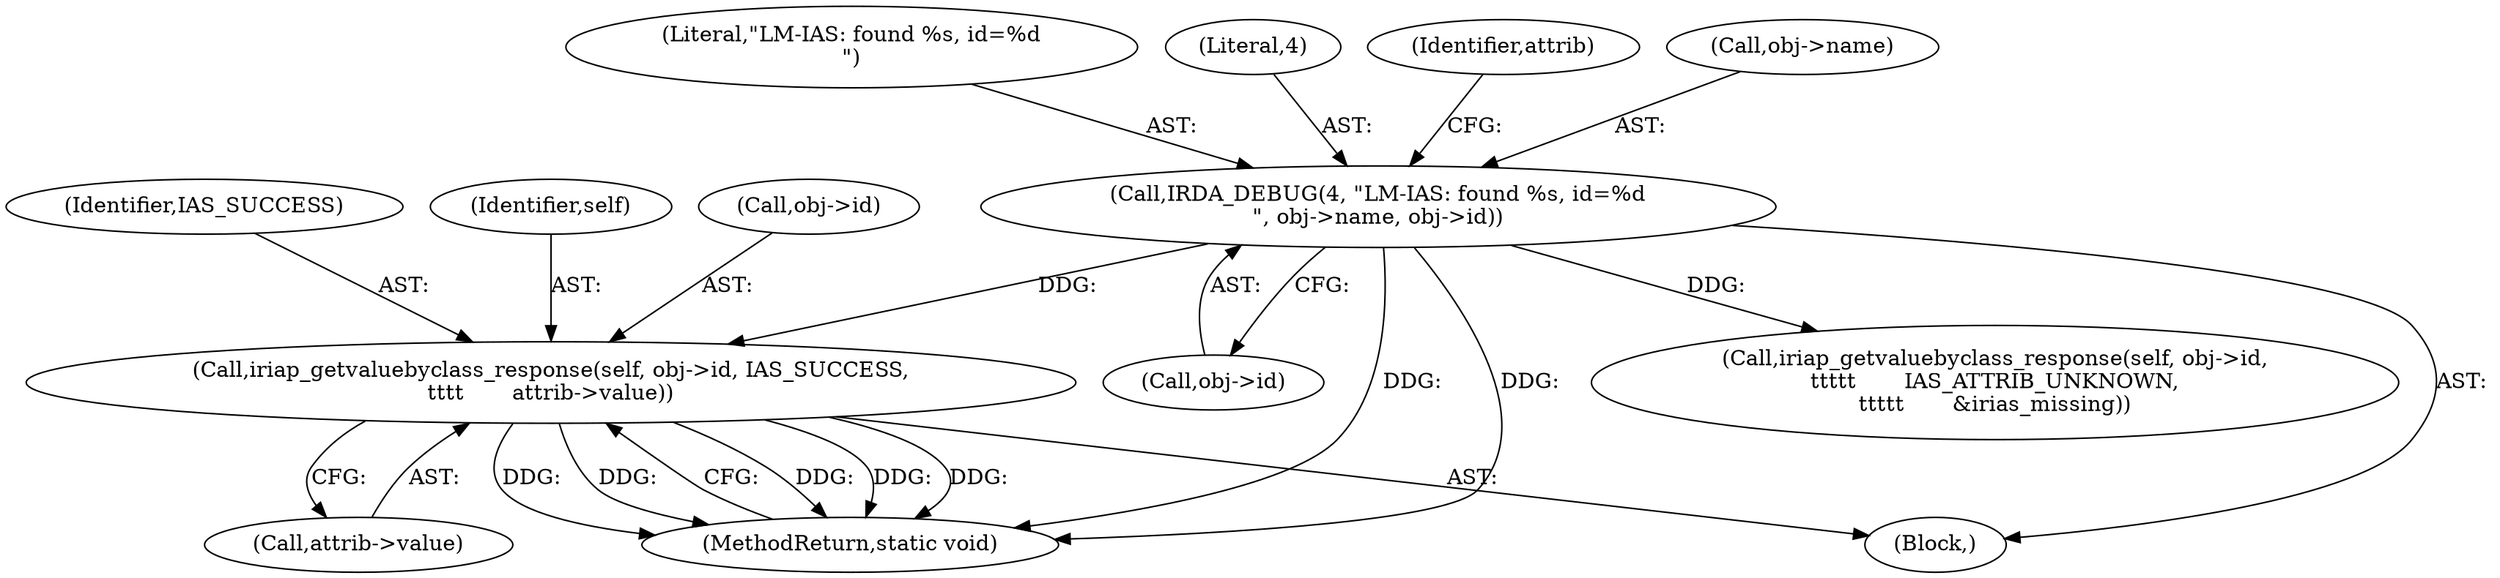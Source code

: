 digraph "0_linux_d370af0ef7951188daeb15bae75db7ba57c67846@pointer" {
"1000229" [label="(Call,iriap_getvaluebyclass_response(self, obj->id, IAS_SUCCESS,\n\t\t\t\t       attrib->value))"];
"1000197" [label="(Call,IRDA_DEBUG(4, \"LM-IAS: found %s, id=%d\n\", obj->name, obj->id))"];
"1000229" [label="(Call,iriap_getvaluebyclass_response(self, obj->id, IAS_SUCCESS,\n\t\t\t\t       attrib->value))"];
"1000238" [label="(MethodReturn,static void)"];
"1000203" [label="(Call,obj->id)"];
"1000199" [label="(Literal,\"LM-IAS: found %s, id=%d\n\")"];
"1000230" [label="(Identifier,self)"];
"1000106" [label="(Block,)"];
"1000198" [label="(Literal,4)"];
"1000235" [label="(Call,attrib->value)"];
"1000231" [label="(Call,obj->id)"];
"1000220" [label="(Call,iriap_getvaluebyclass_response(self, obj->id,\n\t\t\t\t\t       IAS_ATTRIB_UNKNOWN,\n\t\t\t\t\t       &irias_missing))"];
"1000234" [label="(Identifier,IAS_SUCCESS)"];
"1000207" [label="(Identifier,attrib)"];
"1000200" [label="(Call,obj->name)"];
"1000197" [label="(Call,IRDA_DEBUG(4, \"LM-IAS: found %s, id=%d\n\", obj->name, obj->id))"];
"1000229" -> "1000106"  [label="AST: "];
"1000229" -> "1000235"  [label="CFG: "];
"1000230" -> "1000229"  [label="AST: "];
"1000231" -> "1000229"  [label="AST: "];
"1000234" -> "1000229"  [label="AST: "];
"1000235" -> "1000229"  [label="AST: "];
"1000238" -> "1000229"  [label="CFG: "];
"1000229" -> "1000238"  [label="DDG: "];
"1000229" -> "1000238"  [label="DDG: "];
"1000229" -> "1000238"  [label="DDG: "];
"1000229" -> "1000238"  [label="DDG: "];
"1000229" -> "1000238"  [label="DDG: "];
"1000197" -> "1000229"  [label="DDG: "];
"1000197" -> "1000106"  [label="AST: "];
"1000197" -> "1000203"  [label="CFG: "];
"1000198" -> "1000197"  [label="AST: "];
"1000199" -> "1000197"  [label="AST: "];
"1000200" -> "1000197"  [label="AST: "];
"1000203" -> "1000197"  [label="AST: "];
"1000207" -> "1000197"  [label="CFG: "];
"1000197" -> "1000238"  [label="DDG: "];
"1000197" -> "1000238"  [label="DDG: "];
"1000197" -> "1000220"  [label="DDG: "];
}
